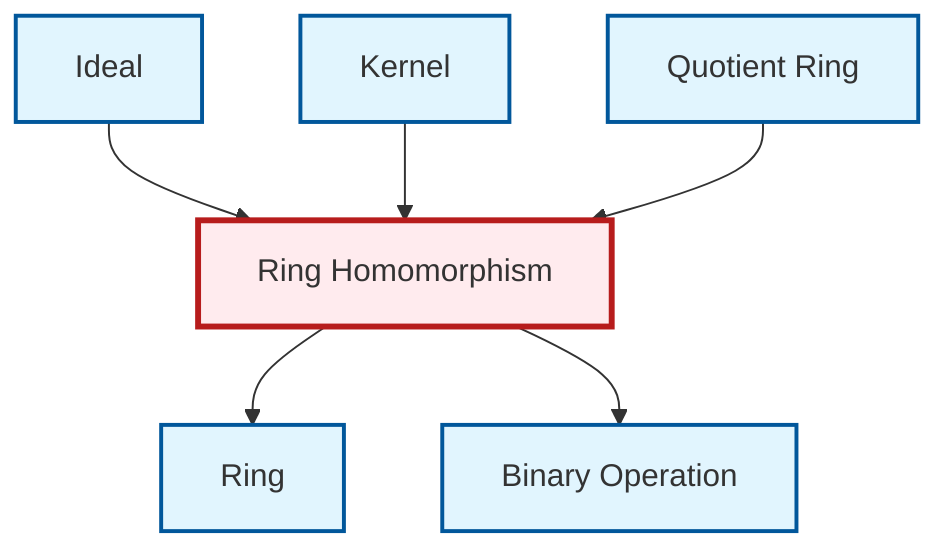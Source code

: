 graph TD
    classDef definition fill:#e1f5fe,stroke:#01579b,stroke-width:2px
    classDef theorem fill:#f3e5f5,stroke:#4a148c,stroke-width:2px
    classDef axiom fill:#fff3e0,stroke:#e65100,stroke-width:2px
    classDef example fill:#e8f5e9,stroke:#1b5e20,stroke-width:2px
    classDef current fill:#ffebee,stroke:#b71c1c,stroke-width:3px
    def-quotient-ring["Quotient Ring"]:::definition
    def-kernel["Kernel"]:::definition
    def-ring-homomorphism["Ring Homomorphism"]:::definition
    def-ring["Ring"]:::definition
    def-binary-operation["Binary Operation"]:::definition
    def-ideal["Ideal"]:::definition
    def-ideal --> def-ring-homomorphism
    def-kernel --> def-ring-homomorphism
    def-quotient-ring --> def-ring-homomorphism
    def-ring-homomorphism --> def-ring
    def-ring-homomorphism --> def-binary-operation
    class def-ring-homomorphism current